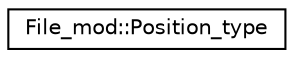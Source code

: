 digraph "Graphical Class Hierarchy"
{
 // LATEX_PDF_SIZE
  edge [fontname="Helvetica",fontsize="10",labelfontname="Helvetica",labelfontsize="10"];
  node [fontname="Helvetica",fontsize="10",shape=record];
  rankdir="LR";
  Node0 [label="File_mod::Position_type",height=0.2,width=0.4,color="black", fillcolor="white", style="filled",URL="$structFile__mod_1_1Position__type.html",tooltip=" "];
}

